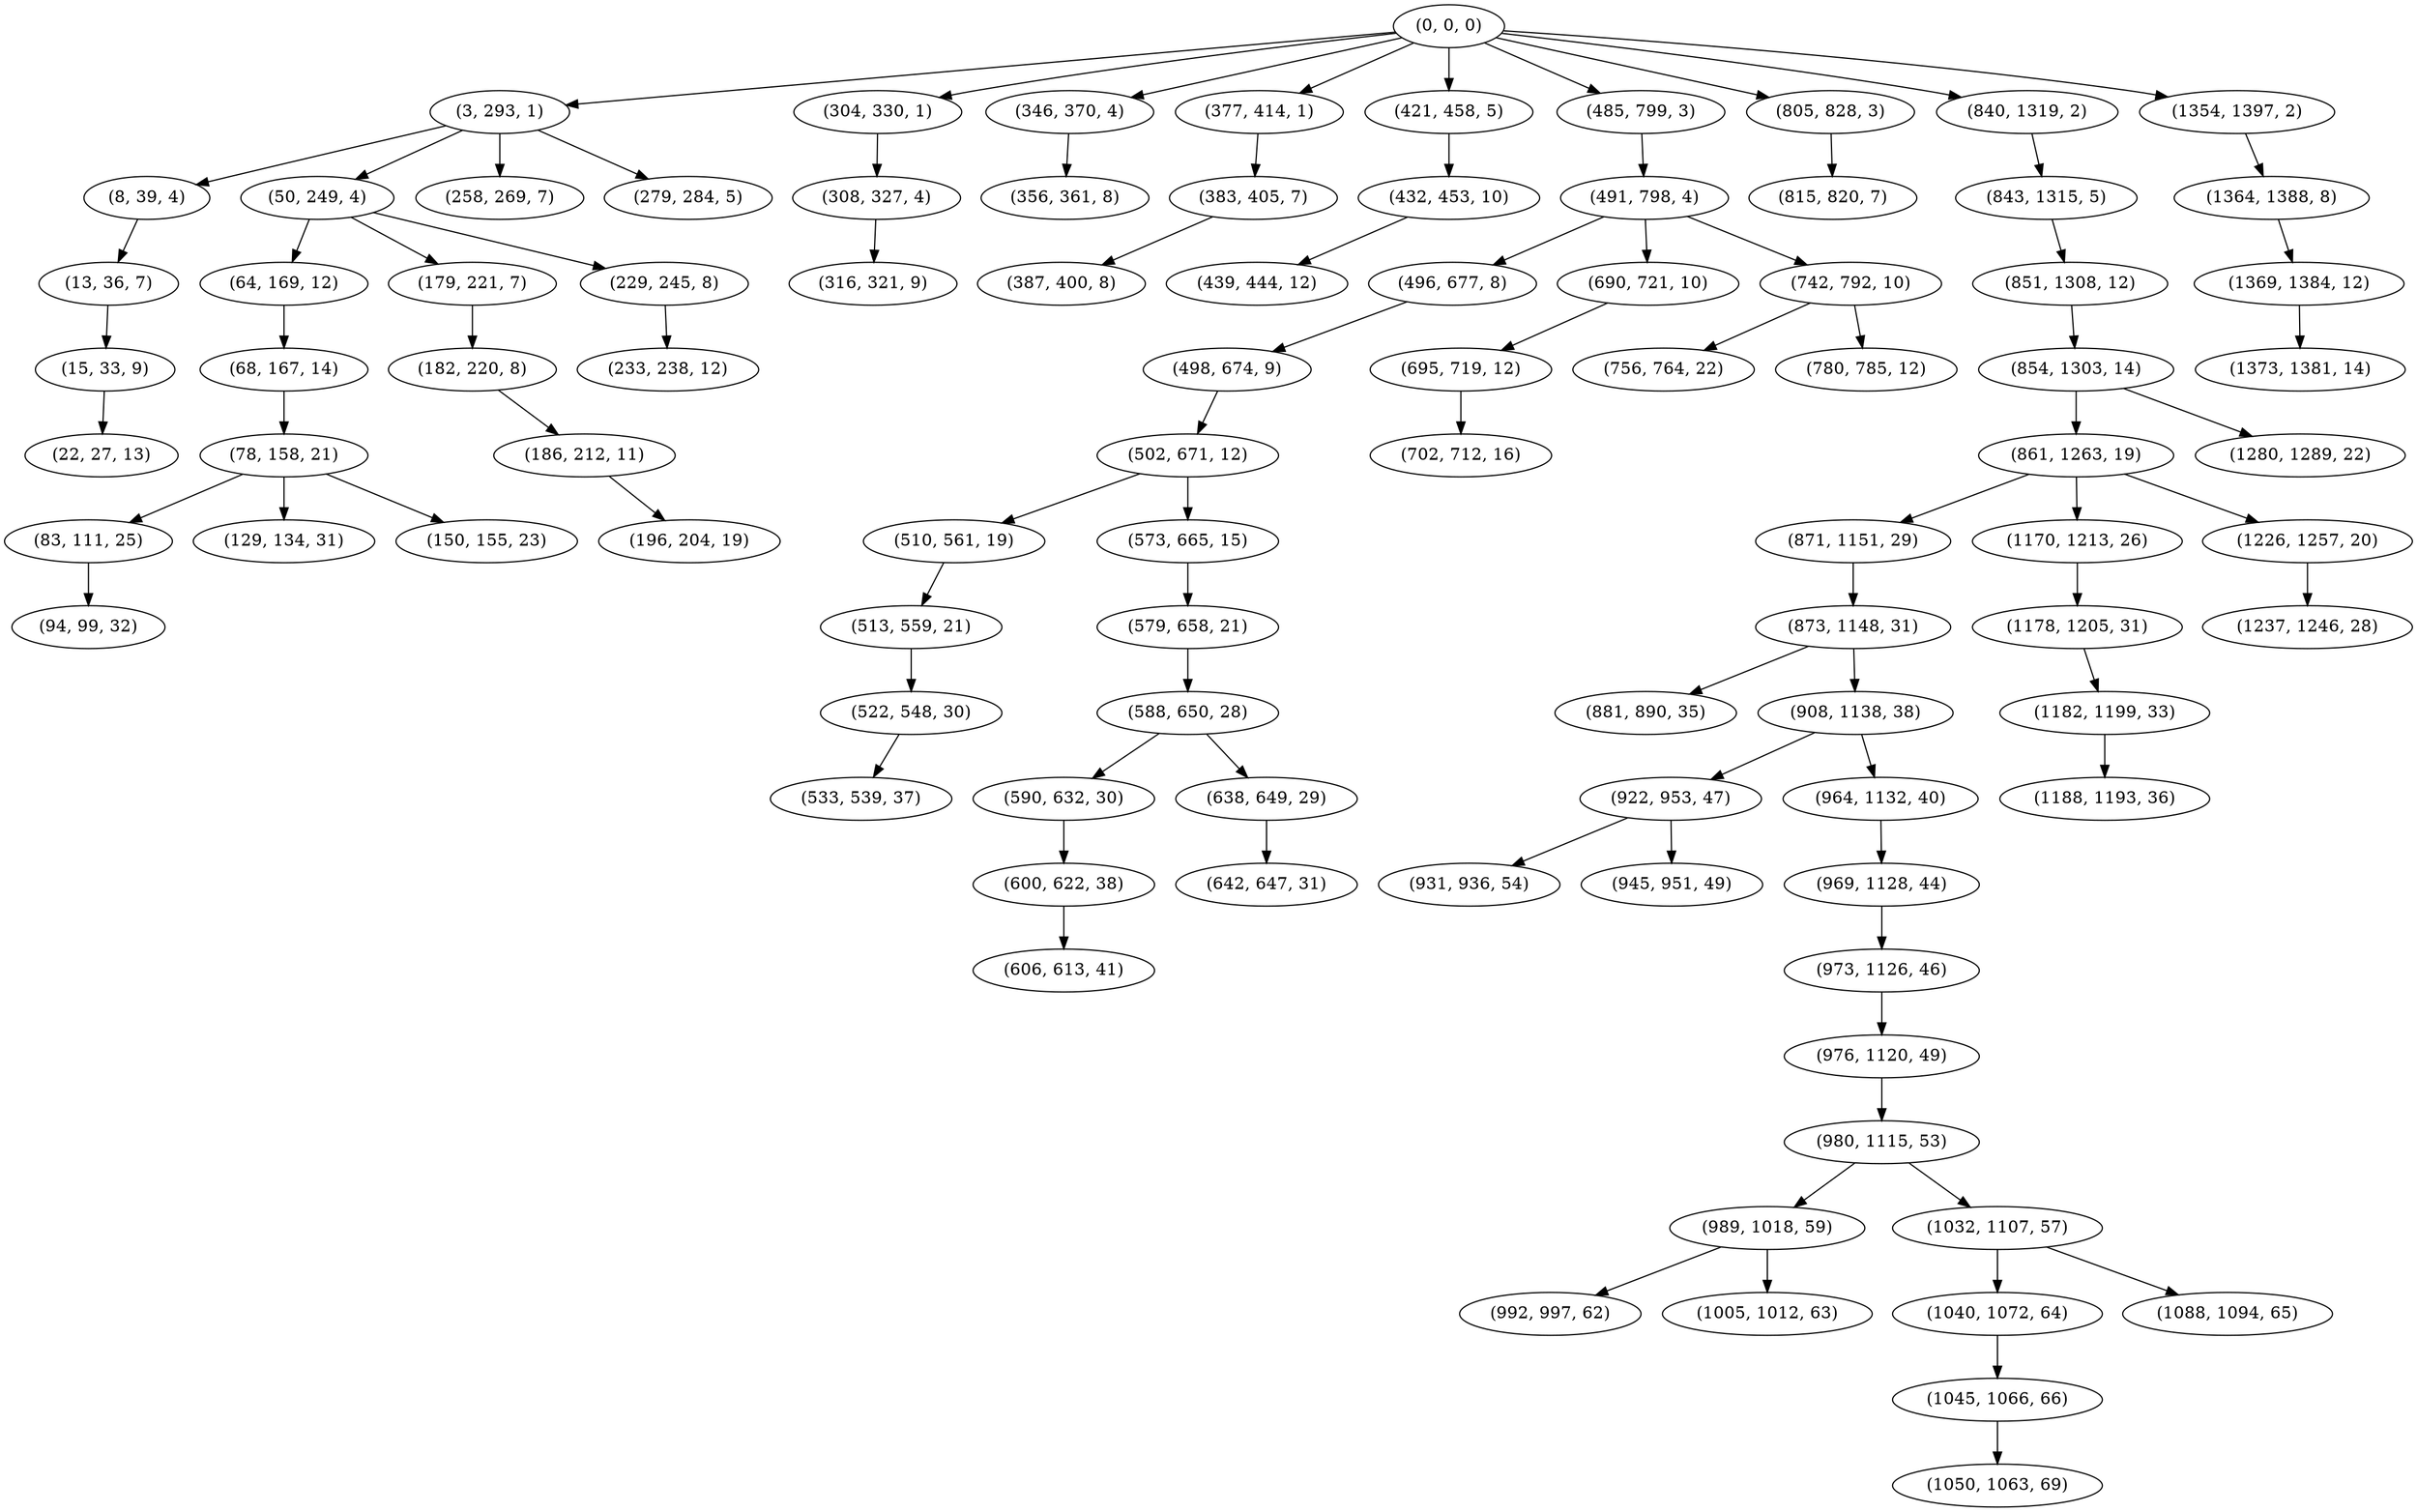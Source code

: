 digraph tree {
    "(0, 0, 0)";
    "(3, 293, 1)";
    "(8, 39, 4)";
    "(13, 36, 7)";
    "(15, 33, 9)";
    "(22, 27, 13)";
    "(50, 249, 4)";
    "(64, 169, 12)";
    "(68, 167, 14)";
    "(78, 158, 21)";
    "(83, 111, 25)";
    "(94, 99, 32)";
    "(129, 134, 31)";
    "(150, 155, 23)";
    "(179, 221, 7)";
    "(182, 220, 8)";
    "(186, 212, 11)";
    "(196, 204, 19)";
    "(229, 245, 8)";
    "(233, 238, 12)";
    "(258, 269, 7)";
    "(279, 284, 5)";
    "(304, 330, 1)";
    "(308, 327, 4)";
    "(316, 321, 9)";
    "(346, 370, 4)";
    "(356, 361, 8)";
    "(377, 414, 1)";
    "(383, 405, 7)";
    "(387, 400, 8)";
    "(421, 458, 5)";
    "(432, 453, 10)";
    "(439, 444, 12)";
    "(485, 799, 3)";
    "(491, 798, 4)";
    "(496, 677, 8)";
    "(498, 674, 9)";
    "(502, 671, 12)";
    "(510, 561, 19)";
    "(513, 559, 21)";
    "(522, 548, 30)";
    "(533, 539, 37)";
    "(573, 665, 15)";
    "(579, 658, 21)";
    "(588, 650, 28)";
    "(590, 632, 30)";
    "(600, 622, 38)";
    "(606, 613, 41)";
    "(638, 649, 29)";
    "(642, 647, 31)";
    "(690, 721, 10)";
    "(695, 719, 12)";
    "(702, 712, 16)";
    "(742, 792, 10)";
    "(756, 764, 22)";
    "(780, 785, 12)";
    "(805, 828, 3)";
    "(815, 820, 7)";
    "(840, 1319, 2)";
    "(843, 1315, 5)";
    "(851, 1308, 12)";
    "(854, 1303, 14)";
    "(861, 1263, 19)";
    "(871, 1151, 29)";
    "(873, 1148, 31)";
    "(881, 890, 35)";
    "(908, 1138, 38)";
    "(922, 953, 47)";
    "(931, 936, 54)";
    "(945, 951, 49)";
    "(964, 1132, 40)";
    "(969, 1128, 44)";
    "(973, 1126, 46)";
    "(976, 1120, 49)";
    "(980, 1115, 53)";
    "(989, 1018, 59)";
    "(992, 997, 62)";
    "(1005, 1012, 63)";
    "(1032, 1107, 57)";
    "(1040, 1072, 64)";
    "(1045, 1066, 66)";
    "(1050, 1063, 69)";
    "(1088, 1094, 65)";
    "(1170, 1213, 26)";
    "(1178, 1205, 31)";
    "(1182, 1199, 33)";
    "(1188, 1193, 36)";
    "(1226, 1257, 20)";
    "(1237, 1246, 28)";
    "(1280, 1289, 22)";
    "(1354, 1397, 2)";
    "(1364, 1388, 8)";
    "(1369, 1384, 12)";
    "(1373, 1381, 14)";
    "(0, 0, 0)" -> "(3, 293, 1)";
    "(0, 0, 0)" -> "(304, 330, 1)";
    "(0, 0, 0)" -> "(346, 370, 4)";
    "(0, 0, 0)" -> "(377, 414, 1)";
    "(0, 0, 0)" -> "(421, 458, 5)";
    "(0, 0, 0)" -> "(485, 799, 3)";
    "(0, 0, 0)" -> "(805, 828, 3)";
    "(0, 0, 0)" -> "(840, 1319, 2)";
    "(0, 0, 0)" -> "(1354, 1397, 2)";
    "(3, 293, 1)" -> "(8, 39, 4)";
    "(3, 293, 1)" -> "(50, 249, 4)";
    "(3, 293, 1)" -> "(258, 269, 7)";
    "(3, 293, 1)" -> "(279, 284, 5)";
    "(8, 39, 4)" -> "(13, 36, 7)";
    "(13, 36, 7)" -> "(15, 33, 9)";
    "(15, 33, 9)" -> "(22, 27, 13)";
    "(50, 249, 4)" -> "(64, 169, 12)";
    "(50, 249, 4)" -> "(179, 221, 7)";
    "(50, 249, 4)" -> "(229, 245, 8)";
    "(64, 169, 12)" -> "(68, 167, 14)";
    "(68, 167, 14)" -> "(78, 158, 21)";
    "(78, 158, 21)" -> "(83, 111, 25)";
    "(78, 158, 21)" -> "(129, 134, 31)";
    "(78, 158, 21)" -> "(150, 155, 23)";
    "(83, 111, 25)" -> "(94, 99, 32)";
    "(179, 221, 7)" -> "(182, 220, 8)";
    "(182, 220, 8)" -> "(186, 212, 11)";
    "(186, 212, 11)" -> "(196, 204, 19)";
    "(229, 245, 8)" -> "(233, 238, 12)";
    "(304, 330, 1)" -> "(308, 327, 4)";
    "(308, 327, 4)" -> "(316, 321, 9)";
    "(346, 370, 4)" -> "(356, 361, 8)";
    "(377, 414, 1)" -> "(383, 405, 7)";
    "(383, 405, 7)" -> "(387, 400, 8)";
    "(421, 458, 5)" -> "(432, 453, 10)";
    "(432, 453, 10)" -> "(439, 444, 12)";
    "(485, 799, 3)" -> "(491, 798, 4)";
    "(491, 798, 4)" -> "(496, 677, 8)";
    "(491, 798, 4)" -> "(690, 721, 10)";
    "(491, 798, 4)" -> "(742, 792, 10)";
    "(496, 677, 8)" -> "(498, 674, 9)";
    "(498, 674, 9)" -> "(502, 671, 12)";
    "(502, 671, 12)" -> "(510, 561, 19)";
    "(502, 671, 12)" -> "(573, 665, 15)";
    "(510, 561, 19)" -> "(513, 559, 21)";
    "(513, 559, 21)" -> "(522, 548, 30)";
    "(522, 548, 30)" -> "(533, 539, 37)";
    "(573, 665, 15)" -> "(579, 658, 21)";
    "(579, 658, 21)" -> "(588, 650, 28)";
    "(588, 650, 28)" -> "(590, 632, 30)";
    "(588, 650, 28)" -> "(638, 649, 29)";
    "(590, 632, 30)" -> "(600, 622, 38)";
    "(600, 622, 38)" -> "(606, 613, 41)";
    "(638, 649, 29)" -> "(642, 647, 31)";
    "(690, 721, 10)" -> "(695, 719, 12)";
    "(695, 719, 12)" -> "(702, 712, 16)";
    "(742, 792, 10)" -> "(756, 764, 22)";
    "(742, 792, 10)" -> "(780, 785, 12)";
    "(805, 828, 3)" -> "(815, 820, 7)";
    "(840, 1319, 2)" -> "(843, 1315, 5)";
    "(843, 1315, 5)" -> "(851, 1308, 12)";
    "(851, 1308, 12)" -> "(854, 1303, 14)";
    "(854, 1303, 14)" -> "(861, 1263, 19)";
    "(854, 1303, 14)" -> "(1280, 1289, 22)";
    "(861, 1263, 19)" -> "(871, 1151, 29)";
    "(861, 1263, 19)" -> "(1170, 1213, 26)";
    "(861, 1263, 19)" -> "(1226, 1257, 20)";
    "(871, 1151, 29)" -> "(873, 1148, 31)";
    "(873, 1148, 31)" -> "(881, 890, 35)";
    "(873, 1148, 31)" -> "(908, 1138, 38)";
    "(908, 1138, 38)" -> "(922, 953, 47)";
    "(908, 1138, 38)" -> "(964, 1132, 40)";
    "(922, 953, 47)" -> "(931, 936, 54)";
    "(922, 953, 47)" -> "(945, 951, 49)";
    "(964, 1132, 40)" -> "(969, 1128, 44)";
    "(969, 1128, 44)" -> "(973, 1126, 46)";
    "(973, 1126, 46)" -> "(976, 1120, 49)";
    "(976, 1120, 49)" -> "(980, 1115, 53)";
    "(980, 1115, 53)" -> "(989, 1018, 59)";
    "(980, 1115, 53)" -> "(1032, 1107, 57)";
    "(989, 1018, 59)" -> "(992, 997, 62)";
    "(989, 1018, 59)" -> "(1005, 1012, 63)";
    "(1032, 1107, 57)" -> "(1040, 1072, 64)";
    "(1032, 1107, 57)" -> "(1088, 1094, 65)";
    "(1040, 1072, 64)" -> "(1045, 1066, 66)";
    "(1045, 1066, 66)" -> "(1050, 1063, 69)";
    "(1170, 1213, 26)" -> "(1178, 1205, 31)";
    "(1178, 1205, 31)" -> "(1182, 1199, 33)";
    "(1182, 1199, 33)" -> "(1188, 1193, 36)";
    "(1226, 1257, 20)" -> "(1237, 1246, 28)";
    "(1354, 1397, 2)" -> "(1364, 1388, 8)";
    "(1364, 1388, 8)" -> "(1369, 1384, 12)";
    "(1369, 1384, 12)" -> "(1373, 1381, 14)";
}
